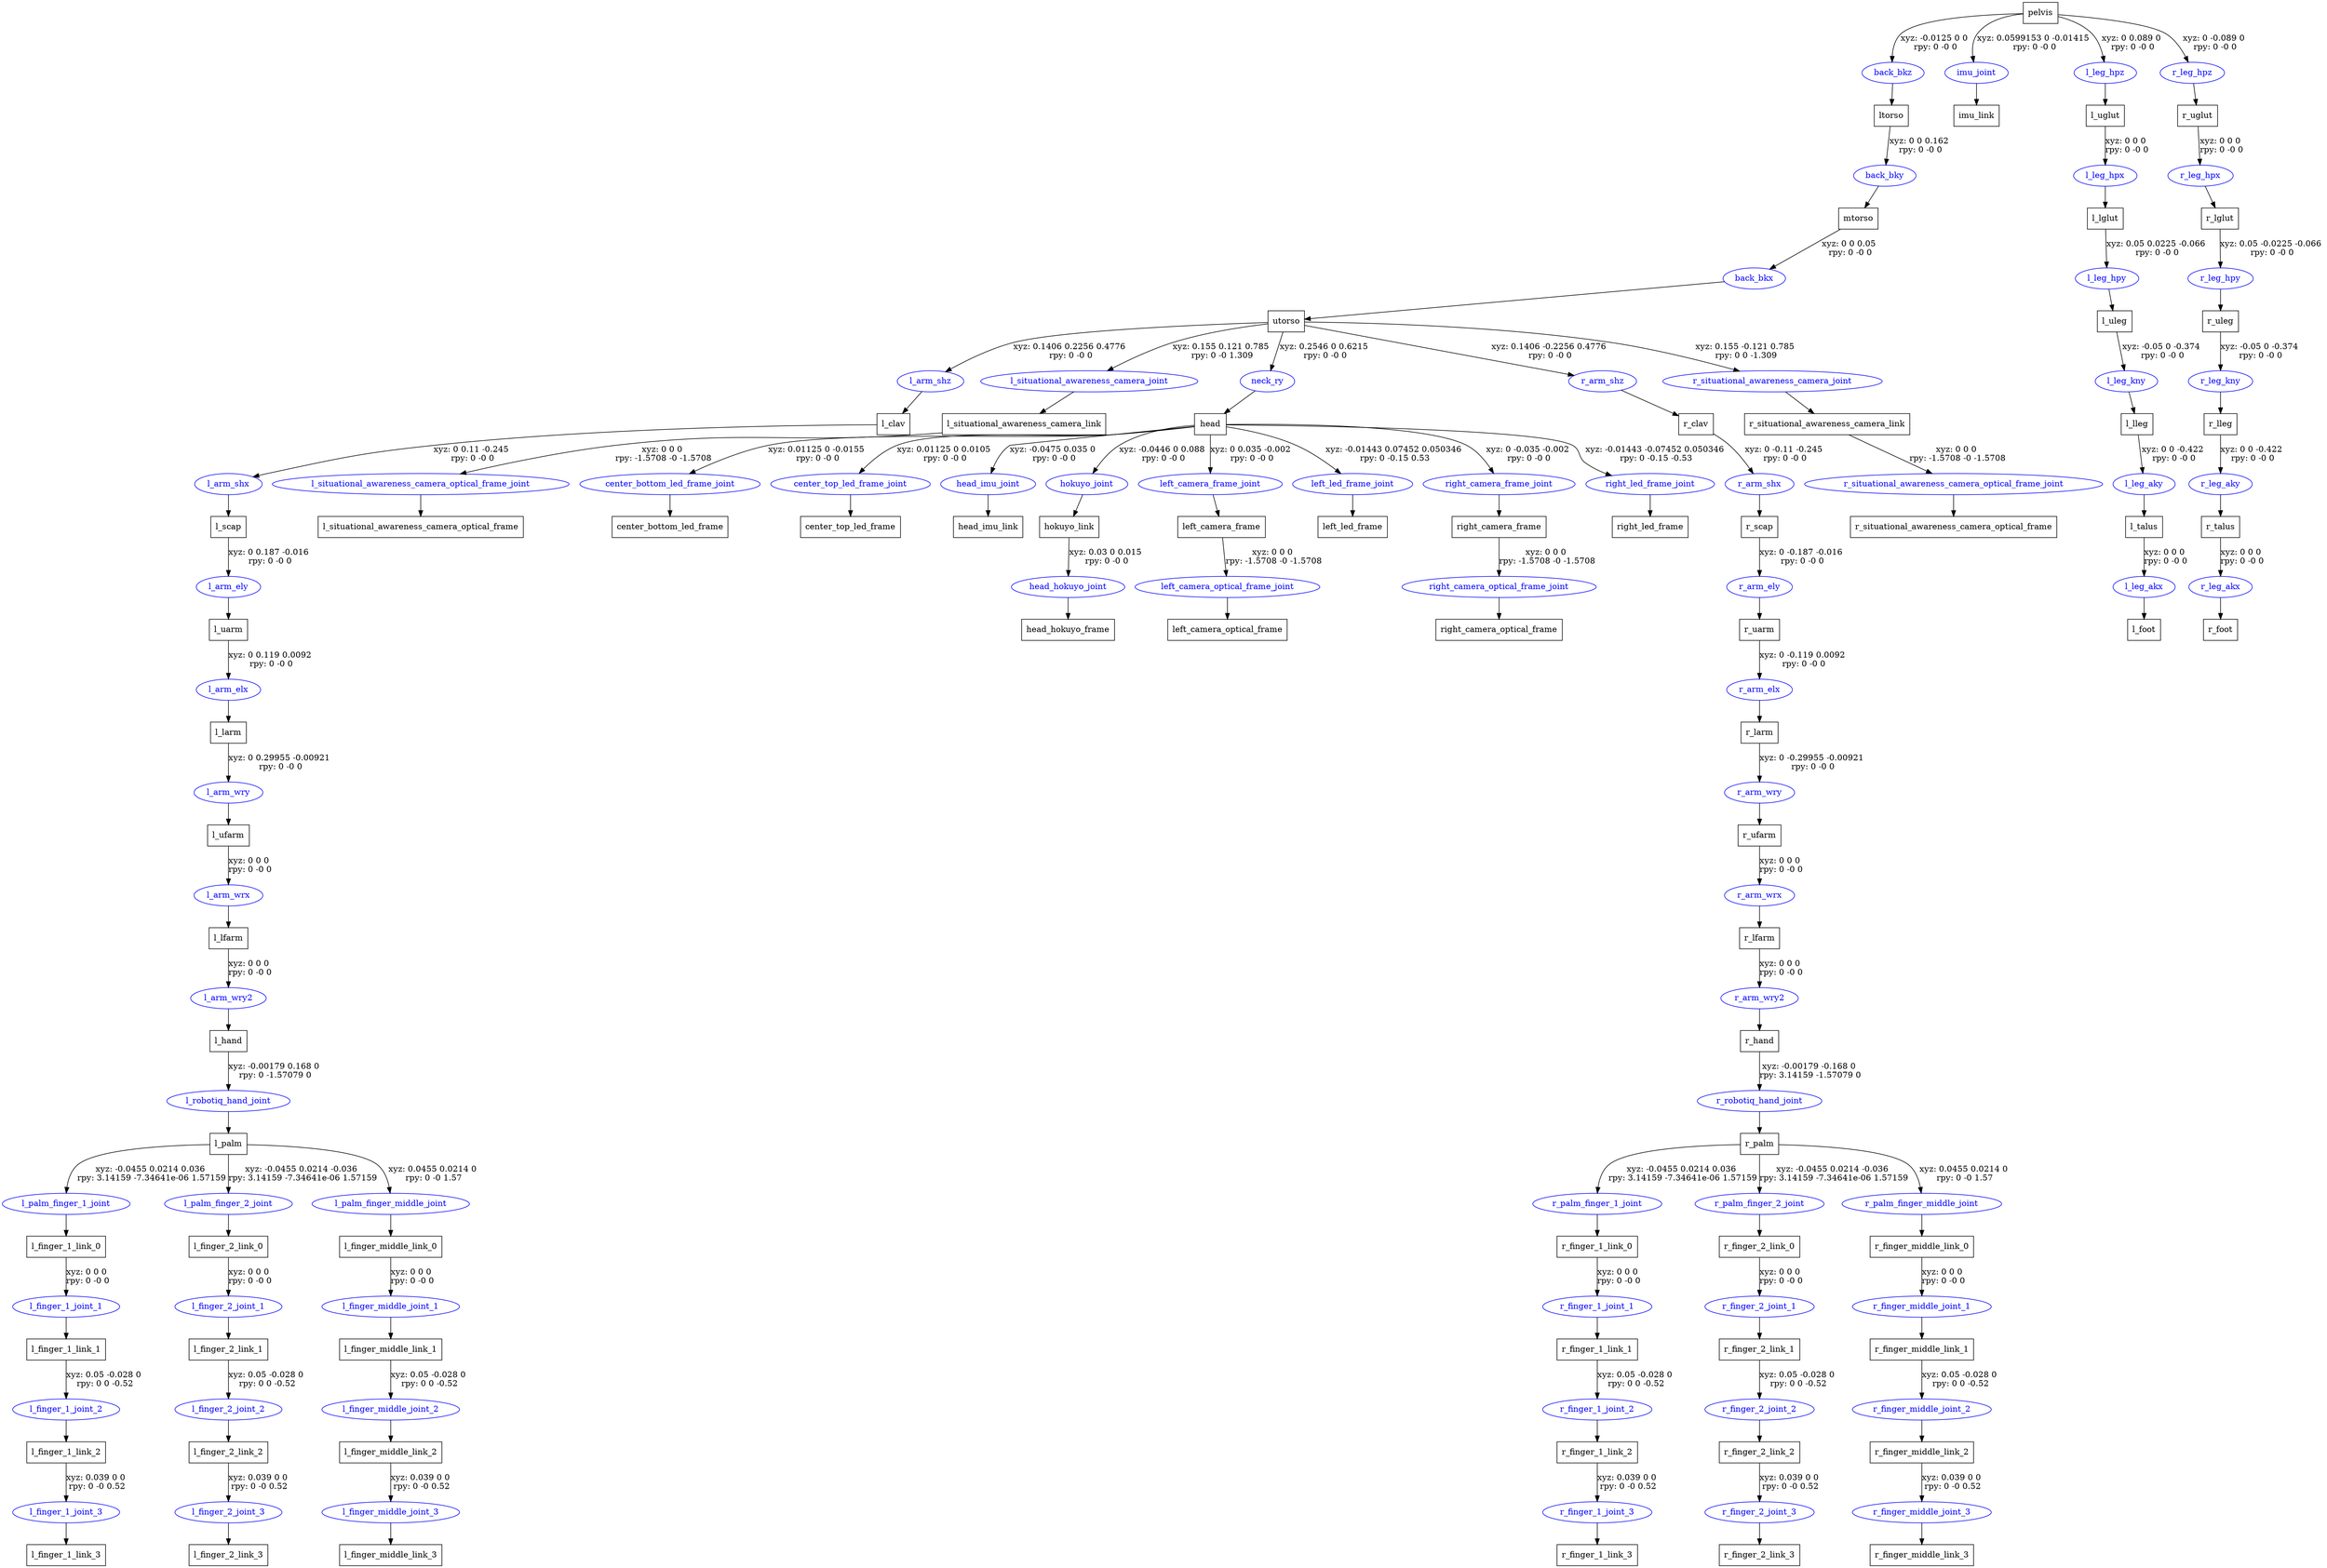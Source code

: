 digraph G {
node [shape=box];
"pelvis" [label="pelvis"];
"ltorso" [label="ltorso"];
"mtorso" [label="mtorso"];
"utorso" [label="utorso"];
"l_clav" [label="l_clav"];
"l_scap" [label="l_scap"];
"l_uarm" [label="l_uarm"];
"l_larm" [label="l_larm"];
"l_ufarm" [label="l_ufarm"];
"l_lfarm" [label="l_lfarm"];
"l_hand" [label="l_hand"];
"l_palm" [label="l_palm"];
"l_finger_1_link_0" [label="l_finger_1_link_0"];
"l_finger_1_link_1" [label="l_finger_1_link_1"];
"l_finger_1_link_2" [label="l_finger_1_link_2"];
"l_finger_1_link_3" [label="l_finger_1_link_3"];
"l_finger_2_link_0" [label="l_finger_2_link_0"];
"l_finger_2_link_1" [label="l_finger_2_link_1"];
"l_finger_2_link_2" [label="l_finger_2_link_2"];
"l_finger_2_link_3" [label="l_finger_2_link_3"];
"l_finger_middle_link_0" [label="l_finger_middle_link_0"];
"l_finger_middle_link_1" [label="l_finger_middle_link_1"];
"l_finger_middle_link_2" [label="l_finger_middle_link_2"];
"l_finger_middle_link_3" [label="l_finger_middle_link_3"];
"l_situational_awareness_camera_link" [label="l_situational_awareness_camera_link"];
"l_situational_awareness_camera_optical_frame" [label="l_situational_awareness_camera_optical_frame"];
"head" [label="head"];
"center_bottom_led_frame" [label="center_bottom_led_frame"];
"center_top_led_frame" [label="center_top_led_frame"];
"head_imu_link" [label="head_imu_link"];
"hokuyo_link" [label="hokuyo_link"];
"head_hokuyo_frame" [label="head_hokuyo_frame"];
"left_camera_frame" [label="left_camera_frame"];
"left_camera_optical_frame" [label="left_camera_optical_frame"];
"left_led_frame" [label="left_led_frame"];
"right_camera_frame" [label="right_camera_frame"];
"right_camera_optical_frame" [label="right_camera_optical_frame"];
"right_led_frame" [label="right_led_frame"];
"r_clav" [label="r_clav"];
"r_scap" [label="r_scap"];
"r_uarm" [label="r_uarm"];
"r_larm" [label="r_larm"];
"r_ufarm" [label="r_ufarm"];
"r_lfarm" [label="r_lfarm"];
"r_hand" [label="r_hand"];
"r_palm" [label="r_palm"];
"r_finger_1_link_0" [label="r_finger_1_link_0"];
"r_finger_1_link_1" [label="r_finger_1_link_1"];
"r_finger_1_link_2" [label="r_finger_1_link_2"];
"r_finger_1_link_3" [label="r_finger_1_link_3"];
"r_finger_2_link_0" [label="r_finger_2_link_0"];
"r_finger_2_link_1" [label="r_finger_2_link_1"];
"r_finger_2_link_2" [label="r_finger_2_link_2"];
"r_finger_2_link_3" [label="r_finger_2_link_3"];
"r_finger_middle_link_0" [label="r_finger_middle_link_0"];
"r_finger_middle_link_1" [label="r_finger_middle_link_1"];
"r_finger_middle_link_2" [label="r_finger_middle_link_2"];
"r_finger_middle_link_3" [label="r_finger_middle_link_3"];
"r_situational_awareness_camera_link" [label="r_situational_awareness_camera_link"];
"r_situational_awareness_camera_optical_frame" [label="r_situational_awareness_camera_optical_frame"];
"imu_link" [label="imu_link"];
"l_uglut" [label="l_uglut"];
"l_lglut" [label="l_lglut"];
"l_uleg" [label="l_uleg"];
"l_lleg" [label="l_lleg"];
"l_talus" [label="l_talus"];
"l_foot" [label="l_foot"];
"r_uglut" [label="r_uglut"];
"r_lglut" [label="r_lglut"];
"r_uleg" [label="r_uleg"];
"r_lleg" [label="r_lleg"];
"r_talus" [label="r_talus"];
"r_foot" [label="r_foot"];
node [shape=ellipse, color=blue, fontcolor=blue];
"pelvis" -> "back_bkz" [label="xyz: -0.0125 0 0 \nrpy: 0 -0 0"]
"back_bkz" -> "ltorso"
"ltorso" -> "back_bky" [label="xyz: 0 0 0.162 \nrpy: 0 -0 0"]
"back_bky" -> "mtorso"
"mtorso" -> "back_bkx" [label="xyz: 0 0 0.05 \nrpy: 0 -0 0"]
"back_bkx" -> "utorso"
"utorso" -> "l_arm_shz" [label="xyz: 0.1406 0.2256 0.4776 \nrpy: 0 -0 0"]
"l_arm_shz" -> "l_clav"
"l_clav" -> "l_arm_shx" [label="xyz: 0 0.11 -0.245 \nrpy: 0 -0 0"]
"l_arm_shx" -> "l_scap"
"l_scap" -> "l_arm_ely" [label="xyz: 0 0.187 -0.016 \nrpy: 0 -0 0"]
"l_arm_ely" -> "l_uarm"
"l_uarm" -> "l_arm_elx" [label="xyz: 0 0.119 0.0092 \nrpy: 0 -0 0"]
"l_arm_elx" -> "l_larm"
"l_larm" -> "l_arm_wry" [label="xyz: 0 0.29955 -0.00921 \nrpy: 0 -0 0"]
"l_arm_wry" -> "l_ufarm"
"l_ufarm" -> "l_arm_wrx" [label="xyz: 0 0 0 \nrpy: 0 -0 0"]
"l_arm_wrx" -> "l_lfarm"
"l_lfarm" -> "l_arm_wry2" [label="xyz: 0 0 0 \nrpy: 0 -0 0"]
"l_arm_wry2" -> "l_hand"
"l_hand" -> "l_robotiq_hand_joint" [label="xyz: -0.00179 0.168 0 \nrpy: 0 -1.57079 0"]
"l_robotiq_hand_joint" -> "l_palm"
"l_palm" -> "l_palm_finger_1_joint" [label="xyz: -0.0455 0.0214 0.036 \nrpy: 3.14159 -7.34641e-06 1.57159"]
"l_palm_finger_1_joint" -> "l_finger_1_link_0"
"l_finger_1_link_0" -> "l_finger_1_joint_1" [label="xyz: 0 0 0 \nrpy: 0 -0 0"]
"l_finger_1_joint_1" -> "l_finger_1_link_1"
"l_finger_1_link_1" -> "l_finger_1_joint_2" [label="xyz: 0.05 -0.028 0 \nrpy: 0 0 -0.52"]
"l_finger_1_joint_2" -> "l_finger_1_link_2"
"l_finger_1_link_2" -> "l_finger_1_joint_3" [label="xyz: 0.039 0 0 \nrpy: 0 -0 0.52"]
"l_finger_1_joint_3" -> "l_finger_1_link_3"
"l_palm" -> "l_palm_finger_2_joint" [label="xyz: -0.0455 0.0214 -0.036 \nrpy: 3.14159 -7.34641e-06 1.57159"]
"l_palm_finger_2_joint" -> "l_finger_2_link_0"
"l_finger_2_link_0" -> "l_finger_2_joint_1" [label="xyz: 0 0 0 \nrpy: 0 -0 0"]
"l_finger_2_joint_1" -> "l_finger_2_link_1"
"l_finger_2_link_1" -> "l_finger_2_joint_2" [label="xyz: 0.05 -0.028 0 \nrpy: 0 0 -0.52"]
"l_finger_2_joint_2" -> "l_finger_2_link_2"
"l_finger_2_link_2" -> "l_finger_2_joint_3" [label="xyz: 0.039 0 0 \nrpy: 0 -0 0.52"]
"l_finger_2_joint_3" -> "l_finger_2_link_3"
"l_palm" -> "l_palm_finger_middle_joint" [label="xyz: 0.0455 0.0214 0 \nrpy: 0 -0 1.57"]
"l_palm_finger_middle_joint" -> "l_finger_middle_link_0"
"l_finger_middle_link_0" -> "l_finger_middle_joint_1" [label="xyz: 0 0 0 \nrpy: 0 -0 0"]
"l_finger_middle_joint_1" -> "l_finger_middle_link_1"
"l_finger_middle_link_1" -> "l_finger_middle_joint_2" [label="xyz: 0.05 -0.028 0 \nrpy: 0 0 -0.52"]
"l_finger_middle_joint_2" -> "l_finger_middle_link_2"
"l_finger_middle_link_2" -> "l_finger_middle_joint_3" [label="xyz: 0.039 0 0 \nrpy: 0 -0 0.52"]
"l_finger_middle_joint_3" -> "l_finger_middle_link_3"
"utorso" -> "l_situational_awareness_camera_joint" [label="xyz: 0.155 0.121 0.785 \nrpy: 0 -0 1.309"]
"l_situational_awareness_camera_joint" -> "l_situational_awareness_camera_link"
"l_situational_awareness_camera_link" -> "l_situational_awareness_camera_optical_frame_joint" [label="xyz: 0 0 0 \nrpy: -1.5708 -0 -1.5708"]
"l_situational_awareness_camera_optical_frame_joint" -> "l_situational_awareness_camera_optical_frame"
"utorso" -> "neck_ry" [label="xyz: 0.2546 0 0.6215 \nrpy: 0 -0 0"]
"neck_ry" -> "head"
"head" -> "center_bottom_led_frame_joint" [label="xyz: 0.01125 0 -0.0155 \nrpy: 0 -0 0"]
"center_bottom_led_frame_joint" -> "center_bottom_led_frame"
"head" -> "center_top_led_frame_joint" [label="xyz: 0.01125 0 0.0105 \nrpy: 0 -0 0"]
"center_top_led_frame_joint" -> "center_top_led_frame"
"head" -> "head_imu_joint" [label="xyz: -0.0475 0.035 0 \nrpy: 0 -0 0"]
"head_imu_joint" -> "head_imu_link"
"head" -> "hokuyo_joint" [label="xyz: -0.0446 0 0.088 \nrpy: 0 -0 0"]
"hokuyo_joint" -> "hokuyo_link"
"hokuyo_link" -> "head_hokuyo_joint" [label="xyz: 0.03 0 0.015 \nrpy: 0 -0 0"]
"head_hokuyo_joint" -> "head_hokuyo_frame"
"head" -> "left_camera_frame_joint" [label="xyz: 0 0.035 -0.002 \nrpy: 0 -0 0"]
"left_camera_frame_joint" -> "left_camera_frame"
"left_camera_frame" -> "left_camera_optical_frame_joint" [label="xyz: 0 0 0 \nrpy: -1.5708 -0 -1.5708"]
"left_camera_optical_frame_joint" -> "left_camera_optical_frame"
"head" -> "left_led_frame_joint" [label="xyz: -0.01443 0.07452 0.050346 \nrpy: 0 -0.15 0.53"]
"left_led_frame_joint" -> "left_led_frame"
"head" -> "right_camera_frame_joint" [label="xyz: 0 -0.035 -0.002 \nrpy: 0 -0 0"]
"right_camera_frame_joint" -> "right_camera_frame"
"right_camera_frame" -> "right_camera_optical_frame_joint" [label="xyz: 0 0 0 \nrpy: -1.5708 -0 -1.5708"]
"right_camera_optical_frame_joint" -> "right_camera_optical_frame"
"head" -> "right_led_frame_joint" [label="xyz: -0.01443 -0.07452 0.050346 \nrpy: 0 -0.15 -0.53"]
"right_led_frame_joint" -> "right_led_frame"
"utorso" -> "r_arm_shz" [label="xyz: 0.1406 -0.2256 0.4776 \nrpy: 0 -0 0"]
"r_arm_shz" -> "r_clav"
"r_clav" -> "r_arm_shx" [label="xyz: 0 -0.11 -0.245 \nrpy: 0 -0 0"]
"r_arm_shx" -> "r_scap"
"r_scap" -> "r_arm_ely" [label="xyz: 0 -0.187 -0.016 \nrpy: 0 -0 0"]
"r_arm_ely" -> "r_uarm"
"r_uarm" -> "r_arm_elx" [label="xyz: 0 -0.119 0.0092 \nrpy: 0 -0 0"]
"r_arm_elx" -> "r_larm"
"r_larm" -> "r_arm_wry" [label="xyz: 0 -0.29955 -0.00921 \nrpy: 0 -0 0"]
"r_arm_wry" -> "r_ufarm"
"r_ufarm" -> "r_arm_wrx" [label="xyz: 0 0 0 \nrpy: 0 -0 0"]
"r_arm_wrx" -> "r_lfarm"
"r_lfarm" -> "r_arm_wry2" [label="xyz: 0 0 0 \nrpy: 0 -0 0"]
"r_arm_wry2" -> "r_hand"
"r_hand" -> "r_robotiq_hand_joint" [label="xyz: -0.00179 -0.168 0 \nrpy: 3.14159 -1.57079 0"]
"r_robotiq_hand_joint" -> "r_palm"
"r_palm" -> "r_palm_finger_1_joint" [label="xyz: -0.0455 0.0214 0.036 \nrpy: 3.14159 -7.34641e-06 1.57159"]
"r_palm_finger_1_joint" -> "r_finger_1_link_0"
"r_finger_1_link_0" -> "r_finger_1_joint_1" [label="xyz: 0 0 0 \nrpy: 0 -0 0"]
"r_finger_1_joint_1" -> "r_finger_1_link_1"
"r_finger_1_link_1" -> "r_finger_1_joint_2" [label="xyz: 0.05 -0.028 0 \nrpy: 0 0 -0.52"]
"r_finger_1_joint_2" -> "r_finger_1_link_2"
"r_finger_1_link_2" -> "r_finger_1_joint_3" [label="xyz: 0.039 0 0 \nrpy: 0 -0 0.52"]
"r_finger_1_joint_3" -> "r_finger_1_link_3"
"r_palm" -> "r_palm_finger_2_joint" [label="xyz: -0.0455 0.0214 -0.036 \nrpy: 3.14159 -7.34641e-06 1.57159"]
"r_palm_finger_2_joint" -> "r_finger_2_link_0"
"r_finger_2_link_0" -> "r_finger_2_joint_1" [label="xyz: 0 0 0 \nrpy: 0 -0 0"]
"r_finger_2_joint_1" -> "r_finger_2_link_1"
"r_finger_2_link_1" -> "r_finger_2_joint_2" [label="xyz: 0.05 -0.028 0 \nrpy: 0 0 -0.52"]
"r_finger_2_joint_2" -> "r_finger_2_link_2"
"r_finger_2_link_2" -> "r_finger_2_joint_3" [label="xyz: 0.039 0 0 \nrpy: 0 -0 0.52"]
"r_finger_2_joint_3" -> "r_finger_2_link_3"
"r_palm" -> "r_palm_finger_middle_joint" [label="xyz: 0.0455 0.0214 0 \nrpy: 0 -0 1.57"]
"r_palm_finger_middle_joint" -> "r_finger_middle_link_0"
"r_finger_middle_link_0" -> "r_finger_middle_joint_1" [label="xyz: 0 0 0 \nrpy: 0 -0 0"]
"r_finger_middle_joint_1" -> "r_finger_middle_link_1"
"r_finger_middle_link_1" -> "r_finger_middle_joint_2" [label="xyz: 0.05 -0.028 0 \nrpy: 0 0 -0.52"]
"r_finger_middle_joint_2" -> "r_finger_middle_link_2"
"r_finger_middle_link_2" -> "r_finger_middle_joint_3" [label="xyz: 0.039 0 0 \nrpy: 0 -0 0.52"]
"r_finger_middle_joint_3" -> "r_finger_middle_link_3"
"utorso" -> "r_situational_awareness_camera_joint" [label="xyz: 0.155 -0.121 0.785 \nrpy: 0 0 -1.309"]
"r_situational_awareness_camera_joint" -> "r_situational_awareness_camera_link"
"r_situational_awareness_camera_link" -> "r_situational_awareness_camera_optical_frame_joint" [label="xyz: 0 0 0 \nrpy: -1.5708 -0 -1.5708"]
"r_situational_awareness_camera_optical_frame_joint" -> "r_situational_awareness_camera_optical_frame"
"pelvis" -> "imu_joint" [label="xyz: 0.0599153 0 -0.01415 \nrpy: 0 -0 0"]
"imu_joint" -> "imu_link"
"pelvis" -> "l_leg_hpz" [label="xyz: 0 0.089 0 \nrpy: 0 -0 0"]
"l_leg_hpz" -> "l_uglut"
"l_uglut" -> "l_leg_hpx" [label="xyz: 0 0 0 \nrpy: 0 -0 0"]
"l_leg_hpx" -> "l_lglut"
"l_lglut" -> "l_leg_hpy" [label="xyz: 0.05 0.0225 -0.066 \nrpy: 0 -0 0"]
"l_leg_hpy" -> "l_uleg"
"l_uleg" -> "l_leg_kny" [label="xyz: -0.05 0 -0.374 \nrpy: 0 -0 0"]
"l_leg_kny" -> "l_lleg"
"l_lleg" -> "l_leg_aky" [label="xyz: 0 0 -0.422 \nrpy: 0 -0 0"]
"l_leg_aky" -> "l_talus"
"l_talus" -> "l_leg_akx" [label="xyz: 0 0 0 \nrpy: 0 -0 0"]
"l_leg_akx" -> "l_foot"
"pelvis" -> "r_leg_hpz" [label="xyz: 0 -0.089 0 \nrpy: 0 -0 0"]
"r_leg_hpz" -> "r_uglut"
"r_uglut" -> "r_leg_hpx" [label="xyz: 0 0 0 \nrpy: 0 -0 0"]
"r_leg_hpx" -> "r_lglut"
"r_lglut" -> "r_leg_hpy" [label="xyz: 0.05 -0.0225 -0.066 \nrpy: 0 -0 0"]
"r_leg_hpy" -> "r_uleg"
"r_uleg" -> "r_leg_kny" [label="xyz: -0.05 0 -0.374 \nrpy: 0 -0 0"]
"r_leg_kny" -> "r_lleg"
"r_lleg" -> "r_leg_aky" [label="xyz: 0 0 -0.422 \nrpy: 0 -0 0"]
"r_leg_aky" -> "r_talus"
"r_talus" -> "r_leg_akx" [label="xyz: 0 0 0 \nrpy: 0 -0 0"]
"r_leg_akx" -> "r_foot"
}
